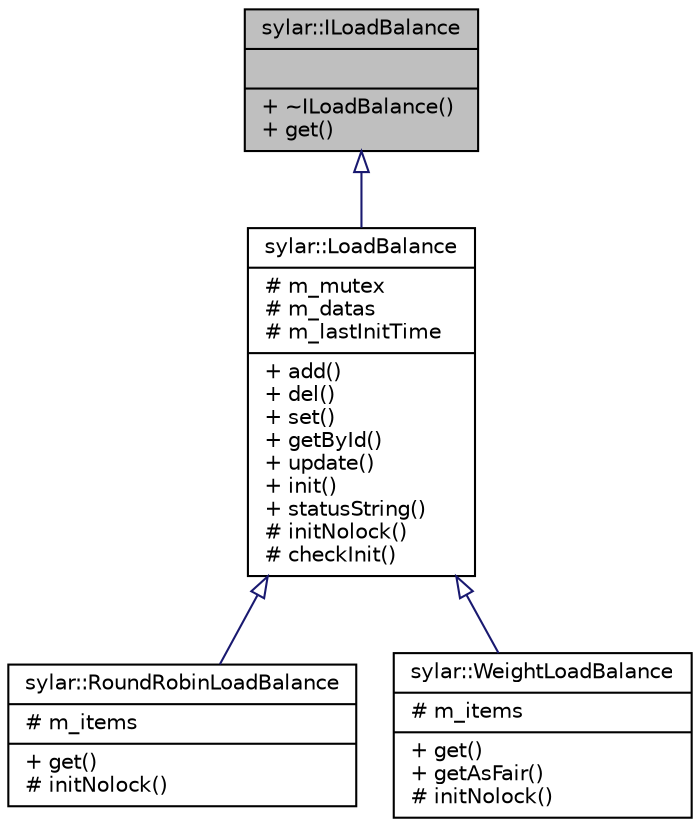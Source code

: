 digraph "sylar::ILoadBalance"
{
 // LATEX_PDF_SIZE
  edge [fontname="Helvetica",fontsize="10",labelfontname="Helvetica",labelfontsize="10"];
  node [fontname="Helvetica",fontsize="10",shape=record];
  Node1 [label="{sylar::ILoadBalance\n||+ ~ILoadBalance()\l+ get()\l}",height=0.2,width=0.4,color="black", fillcolor="grey75", style="filled", fontcolor="black",tooltip=" "];
  Node1 -> Node2 [dir="back",color="midnightblue",fontsize="10",style="solid",arrowtail="onormal"];
  Node2 [label="{sylar::LoadBalance\n|# m_mutex\l# m_datas\l# m_lastInitTime\l|+ add()\l+ del()\l+ set()\l+ getById()\l+ update()\l+ init()\l+ statusString()\l# initNolock()\l# checkInit()\l}",height=0.2,width=0.4,color="black", fillcolor="white", style="filled",URL="$classsylar_1_1LoadBalance.html",tooltip=" "];
  Node2 -> Node3 [dir="back",color="midnightblue",fontsize="10",style="solid",arrowtail="onormal"];
  Node3 [label="{sylar::RoundRobinLoadBalance\n|# m_items\l|+ get()\l# initNolock()\l}",height=0.2,width=0.4,color="black", fillcolor="white", style="filled",URL="$classsylar_1_1RoundRobinLoadBalance.html",tooltip=" "];
  Node2 -> Node4 [dir="back",color="midnightblue",fontsize="10",style="solid",arrowtail="onormal"];
  Node4 [label="{sylar::WeightLoadBalance\n|# m_items\l|+ get()\l+ getAsFair()\l# initNolock()\l}",height=0.2,width=0.4,color="black", fillcolor="white", style="filled",URL="$classsylar_1_1WeightLoadBalance.html",tooltip=" "];
}
